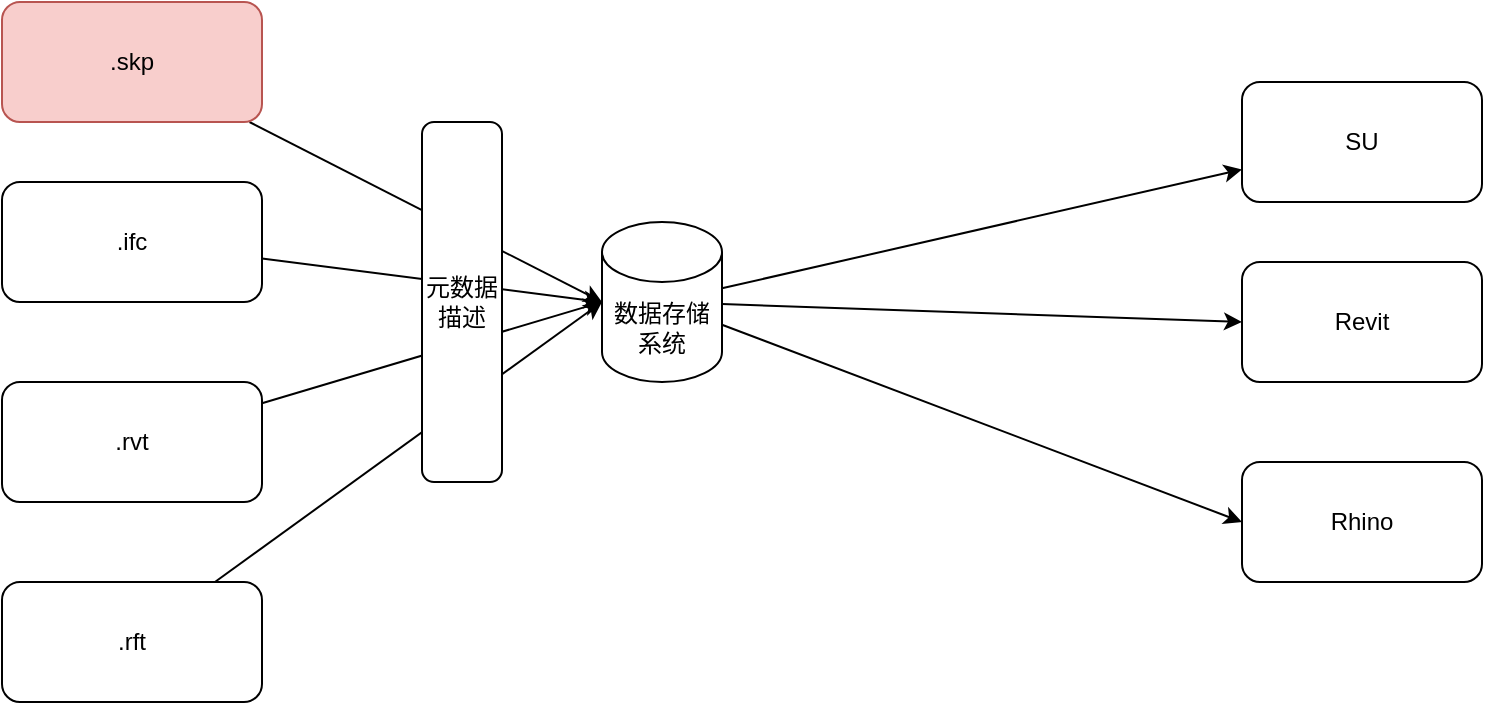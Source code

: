 <mxfile version="15.7.3" type="github">
  <diagram id="6pyxRhWf1QsRiaF_OlMY" name="Page-1">
    <mxGraphModel dx="813" dy="454" grid="1" gridSize="10" guides="1" tooltips="1" connect="1" arrows="1" fold="1" page="1" pageScale="1" pageWidth="827" pageHeight="1169" math="0" shadow="0">
      <root>
        <mxCell id="0" />
        <mxCell id="1" parent="0" />
        <mxCell id="mbRrAeMz2OmrTtf-kYGx-9" style="edgeStyle=none;rounded=0;orthogonalLoop=1;jettySize=auto;html=1;" edge="1" parent="1" source="mbRrAeMz2OmrTtf-kYGx-1" target="mbRrAeMz2OmrTtf-kYGx-8">
          <mxGeometry relative="1" as="geometry" />
        </mxCell>
        <mxCell id="mbRrAeMz2OmrTtf-kYGx-13" style="edgeStyle=none;rounded=0;orthogonalLoop=1;jettySize=auto;html=1;entryX=0;entryY=0.5;entryDx=0;entryDy=0;" edge="1" parent="1" source="mbRrAeMz2OmrTtf-kYGx-1" target="mbRrAeMz2OmrTtf-kYGx-12">
          <mxGeometry relative="1" as="geometry" />
        </mxCell>
        <mxCell id="mbRrAeMz2OmrTtf-kYGx-15" style="edgeStyle=none;rounded=0;orthogonalLoop=1;jettySize=auto;html=1;entryX=0;entryY=0.5;entryDx=0;entryDy=0;" edge="1" parent="1" source="mbRrAeMz2OmrTtf-kYGx-1" target="mbRrAeMz2OmrTtf-kYGx-14">
          <mxGeometry relative="1" as="geometry" />
        </mxCell>
        <mxCell id="mbRrAeMz2OmrTtf-kYGx-1" value="数据存储系统" style="shape=cylinder3;whiteSpace=wrap;html=1;boundedLbl=1;backgroundOutline=1;size=15;" vertex="1" parent="1">
          <mxGeometry x="420" y="280" width="60" height="80" as="geometry" />
        </mxCell>
        <mxCell id="mbRrAeMz2OmrTtf-kYGx-5" style="edgeStyle=none;rounded=0;orthogonalLoop=1;jettySize=auto;html=1;entryX=0;entryY=0.5;entryDx=0;entryDy=0;entryPerimeter=0;" edge="1" parent="1" source="mbRrAeMz2OmrTtf-kYGx-2" target="mbRrAeMz2OmrTtf-kYGx-1">
          <mxGeometry relative="1" as="geometry" />
        </mxCell>
        <mxCell id="mbRrAeMz2OmrTtf-kYGx-2" value=".skp" style="rounded=1;whiteSpace=wrap;html=1;fillColor=#f8cecc;strokeColor=#b85450;" vertex="1" parent="1">
          <mxGeometry x="120" y="170" width="130" height="60" as="geometry" />
        </mxCell>
        <mxCell id="mbRrAeMz2OmrTtf-kYGx-6" style="edgeStyle=none;rounded=0;orthogonalLoop=1;jettySize=auto;html=1;entryX=0;entryY=0.5;entryDx=0;entryDy=0;entryPerimeter=0;" edge="1" parent="1" source="mbRrAeMz2OmrTtf-kYGx-3" target="mbRrAeMz2OmrTtf-kYGx-1">
          <mxGeometry relative="1" as="geometry" />
        </mxCell>
        <mxCell id="mbRrAeMz2OmrTtf-kYGx-3" value=".ifc" style="rounded=1;whiteSpace=wrap;html=1;" vertex="1" parent="1">
          <mxGeometry x="120" y="260" width="130" height="60" as="geometry" />
        </mxCell>
        <mxCell id="mbRrAeMz2OmrTtf-kYGx-7" style="edgeStyle=none;rounded=0;orthogonalLoop=1;jettySize=auto;html=1;entryX=0;entryY=0.5;entryDx=0;entryDy=0;entryPerimeter=0;" edge="1" parent="1" source="mbRrAeMz2OmrTtf-kYGx-4" target="mbRrAeMz2OmrTtf-kYGx-1">
          <mxGeometry relative="1" as="geometry" />
        </mxCell>
        <mxCell id="mbRrAeMz2OmrTtf-kYGx-4" value=".rvt" style="rounded=1;whiteSpace=wrap;html=1;" vertex="1" parent="1">
          <mxGeometry x="120" y="360" width="130" height="60" as="geometry" />
        </mxCell>
        <mxCell id="mbRrAeMz2OmrTtf-kYGx-8" value="SU" style="rounded=1;whiteSpace=wrap;html=1;" vertex="1" parent="1">
          <mxGeometry x="740" y="210" width="120" height="60" as="geometry" />
        </mxCell>
        <mxCell id="mbRrAeMz2OmrTtf-kYGx-11" style="edgeStyle=none;rounded=0;orthogonalLoop=1;jettySize=auto;html=1;entryX=0;entryY=0.5;entryDx=0;entryDy=0;entryPerimeter=0;" edge="1" parent="1" source="mbRrAeMz2OmrTtf-kYGx-10" target="mbRrAeMz2OmrTtf-kYGx-1">
          <mxGeometry relative="1" as="geometry" />
        </mxCell>
        <mxCell id="mbRrAeMz2OmrTtf-kYGx-10" value=".rft" style="rounded=1;whiteSpace=wrap;html=1;" vertex="1" parent="1">
          <mxGeometry x="120" y="460" width="130" height="60" as="geometry" />
        </mxCell>
        <mxCell id="mbRrAeMz2OmrTtf-kYGx-12" value="Revit" style="rounded=1;whiteSpace=wrap;html=1;" vertex="1" parent="1">
          <mxGeometry x="740" y="300" width="120" height="60" as="geometry" />
        </mxCell>
        <mxCell id="mbRrAeMz2OmrTtf-kYGx-14" value="Rhino" style="rounded=1;whiteSpace=wrap;html=1;" vertex="1" parent="1">
          <mxGeometry x="740" y="400" width="120" height="60" as="geometry" />
        </mxCell>
        <mxCell id="mbRrAeMz2OmrTtf-kYGx-16" value="元数据描述" style="rounded=1;whiteSpace=wrap;html=1;" vertex="1" parent="1">
          <mxGeometry x="330" y="230" width="40" height="180" as="geometry" />
        </mxCell>
      </root>
    </mxGraphModel>
  </diagram>
</mxfile>
